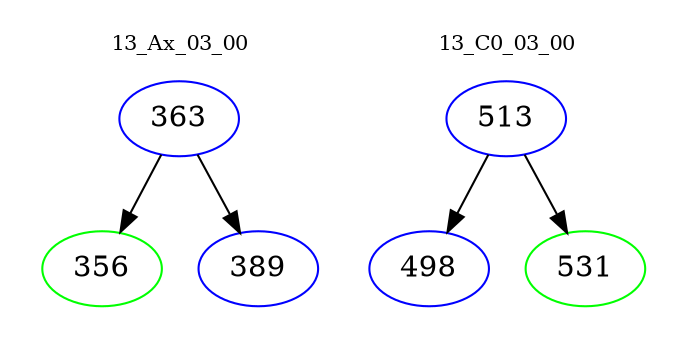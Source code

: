 digraph{
subgraph cluster_0 {
color = white
label = "13_Ax_03_00";
fontsize=10;
T0_363 [label="363", color="blue"]
T0_363 -> T0_356 [color="black"]
T0_356 [label="356", color="green"]
T0_363 -> T0_389 [color="black"]
T0_389 [label="389", color="blue"]
}
subgraph cluster_1 {
color = white
label = "13_C0_03_00";
fontsize=10;
T1_513 [label="513", color="blue"]
T1_513 -> T1_498 [color="black"]
T1_498 [label="498", color="blue"]
T1_513 -> T1_531 [color="black"]
T1_531 [label="531", color="green"]
}
}
